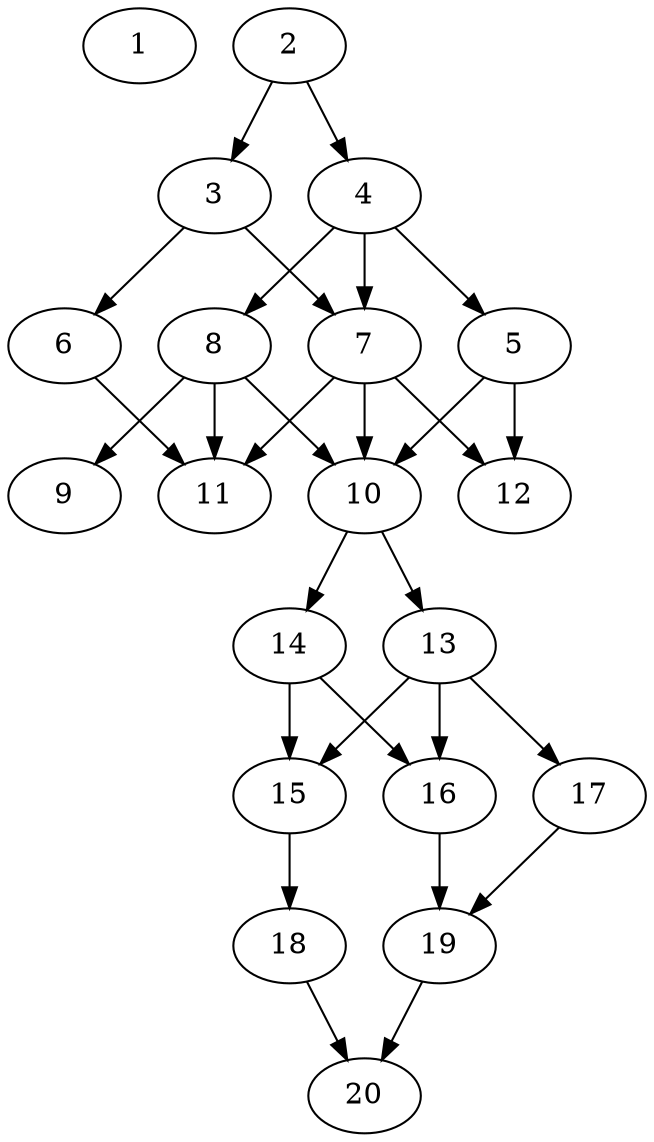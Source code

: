 // DAG automatically generated by daggen at Tue Jul 23 14:22:50 2019
// ./daggen --dot -n 20 --ccr 0.3 --fat 0.5 --regular 0.5 --density 0.6 --mindata 5242880 --maxdata 52428800 
digraph G {
  1 [size="159771307", alpha="0.19", expect_size="47931392"] 
  2 [size="147234133", alpha="0.07", expect_size="44170240"] 
  2 -> 3 [size ="44170240"]
  2 -> 4 [size ="44170240"]
  3 [size="57234773", alpha="0.06", expect_size="17170432"] 
  3 -> 6 [size ="17170432"]
  3 -> 7 [size ="17170432"]
  4 [size="20804267", alpha="0.07", expect_size="6241280"] 
  4 -> 5 [size ="6241280"]
  4 -> 7 [size ="6241280"]
  4 -> 8 [size ="6241280"]
  5 [size="83435520", alpha="0.10", expect_size="25030656"] 
  5 -> 10 [size ="25030656"]
  5 -> 12 [size ="25030656"]
  6 [size="99211947", alpha="0.09", expect_size="29763584"] 
  6 -> 11 [size ="29763584"]
  7 [size="102727680", alpha="0.02", expect_size="30818304"] 
  7 -> 10 [size ="30818304"]
  7 -> 11 [size ="30818304"]
  7 -> 12 [size ="30818304"]
  8 [size="152855893", alpha="0.04", expect_size="45856768"] 
  8 -> 9 [size ="45856768"]
  8 -> 10 [size ="45856768"]
  8 -> 11 [size ="45856768"]
  9 [size="19135147", alpha="0.19", expect_size="5740544"] 
  10 [size="45032107", alpha="0.20", expect_size="13509632"] 
  10 -> 13 [size ="13509632"]
  10 -> 14 [size ="13509632"]
  11 [size="87381333", alpha="0.01", expect_size="26214400"] 
  12 [size="79527253", alpha="0.14", expect_size="23858176"] 
  13 [size="130720427", alpha="0.15", expect_size="39216128"] 
  13 -> 15 [size ="39216128"]
  13 -> 16 [size ="39216128"]
  13 -> 17 [size ="39216128"]
  14 [size="17626453", alpha="0.05", expect_size="5287936"] 
  14 -> 15 [size ="5287936"]
  14 -> 16 [size ="5287936"]
  15 [size="69628587", alpha="0.17", expect_size="20888576"] 
  15 -> 18 [size ="20888576"]
  16 [size="151910400", alpha="0.06", expect_size="45573120"] 
  16 -> 19 [size ="45573120"]
  17 [size="63143253", alpha="0.16", expect_size="18942976"] 
  17 -> 19 [size ="18942976"]
  18 [size="77585067", alpha="0.10", expect_size="23275520"] 
  18 -> 20 [size ="23275520"]
  19 [size="110592000", alpha="0.15", expect_size="33177600"] 
  19 -> 20 [size ="33177600"]
  20 [size="104253440", alpha="0.09", expect_size="31276032"] 
}
